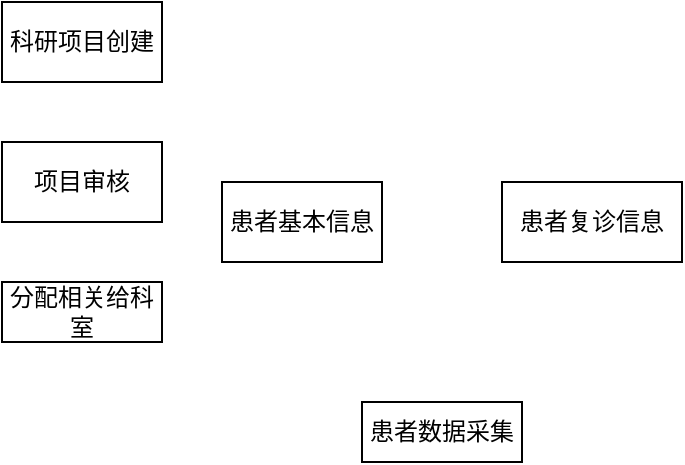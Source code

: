 <mxfile version="21.0.6" type="github">
  <diagram name="第 1 页" id="ho7z0ixgOczp1uImjl3U">
    <mxGraphModel dx="592" dy="551" grid="1" gridSize="10" guides="1" tooltips="1" connect="1" arrows="1" fold="1" page="1" pageScale="1" pageWidth="827" pageHeight="1169" math="0" shadow="0">
      <root>
        <mxCell id="0" />
        <mxCell id="1" parent="0" />
        <mxCell id="cZyGyjD_of-olF-0V0Y2-1" value="患者数据采集" style="rounded=0;whiteSpace=wrap;html=1;" vertex="1" parent="1">
          <mxGeometry x="240" y="280" width="80" height="30" as="geometry" />
        </mxCell>
        <mxCell id="cZyGyjD_of-olF-0V0Y2-3" value="患者复诊信息" style="rounded=0;whiteSpace=wrap;html=1;" vertex="1" parent="1">
          <mxGeometry x="310" y="170" width="90" height="40" as="geometry" />
        </mxCell>
        <mxCell id="cZyGyjD_of-olF-0V0Y2-4" value="患者基本信息" style="rounded=0;whiteSpace=wrap;html=1;" vertex="1" parent="1">
          <mxGeometry x="170" y="170" width="80" height="40" as="geometry" />
        </mxCell>
        <mxCell id="cZyGyjD_of-olF-0V0Y2-6" value="项目审核" style="rounded=0;whiteSpace=wrap;html=1;" vertex="1" parent="1">
          <mxGeometry x="60" y="150" width="80" height="40" as="geometry" />
        </mxCell>
        <mxCell id="cZyGyjD_of-olF-0V0Y2-7" value="科研项目创建" style="rounded=0;whiteSpace=wrap;html=1;" vertex="1" parent="1">
          <mxGeometry x="60" y="80" width="80" height="40" as="geometry" />
        </mxCell>
        <mxCell id="cZyGyjD_of-olF-0V0Y2-8" value="分配相关给科室" style="rounded=0;whiteSpace=wrap;html=1;" vertex="1" parent="1">
          <mxGeometry x="60" y="220" width="80" height="30" as="geometry" />
        </mxCell>
      </root>
    </mxGraphModel>
  </diagram>
</mxfile>
